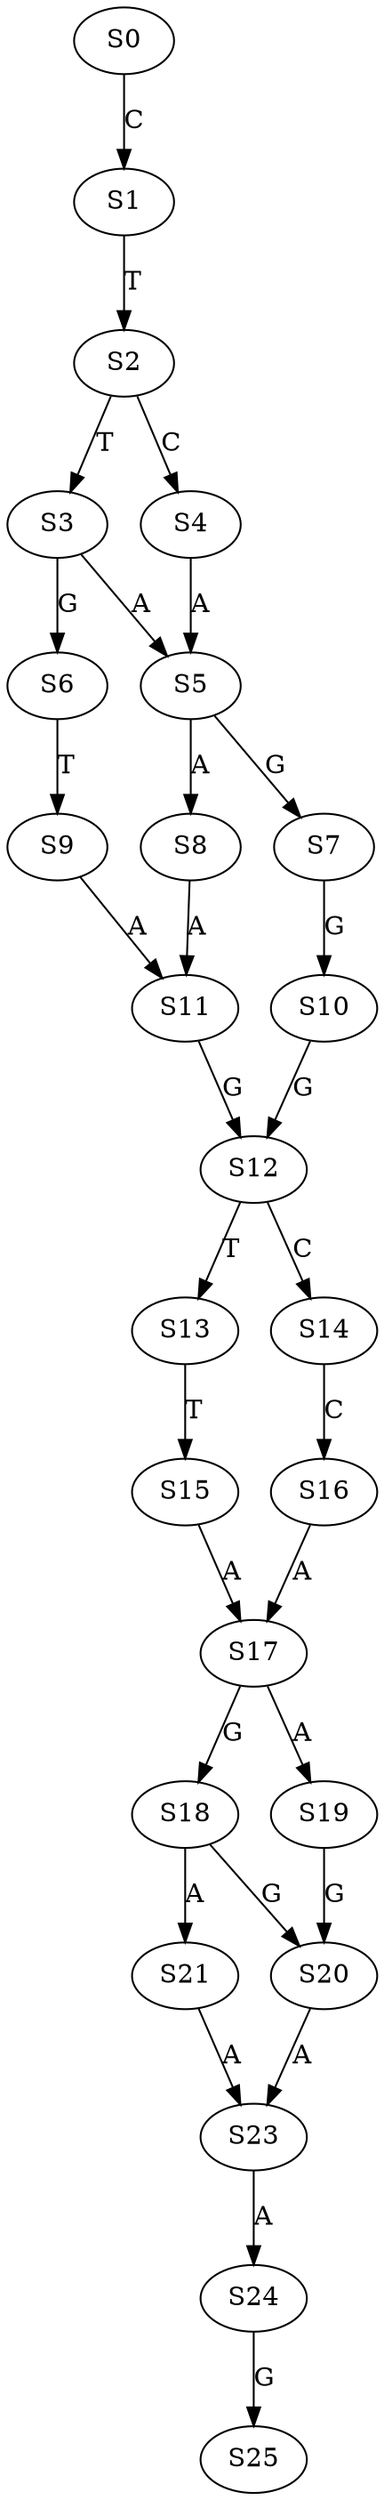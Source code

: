 strict digraph  {
	S0 -> S1 [ label = C ];
	S1 -> S2 [ label = T ];
	S2 -> S3 [ label = T ];
	S2 -> S4 [ label = C ];
	S3 -> S5 [ label = A ];
	S3 -> S6 [ label = G ];
	S4 -> S5 [ label = A ];
	S5 -> S7 [ label = G ];
	S5 -> S8 [ label = A ];
	S6 -> S9 [ label = T ];
	S7 -> S10 [ label = G ];
	S8 -> S11 [ label = A ];
	S9 -> S11 [ label = A ];
	S10 -> S12 [ label = G ];
	S11 -> S12 [ label = G ];
	S12 -> S13 [ label = T ];
	S12 -> S14 [ label = C ];
	S13 -> S15 [ label = T ];
	S14 -> S16 [ label = C ];
	S15 -> S17 [ label = A ];
	S16 -> S17 [ label = A ];
	S17 -> S18 [ label = G ];
	S17 -> S19 [ label = A ];
	S18 -> S20 [ label = G ];
	S18 -> S21 [ label = A ];
	S19 -> S20 [ label = G ];
	S20 -> S23 [ label = A ];
	S21 -> S23 [ label = A ];
	S23 -> S24 [ label = A ];
	S24 -> S25 [ label = G ];
}
